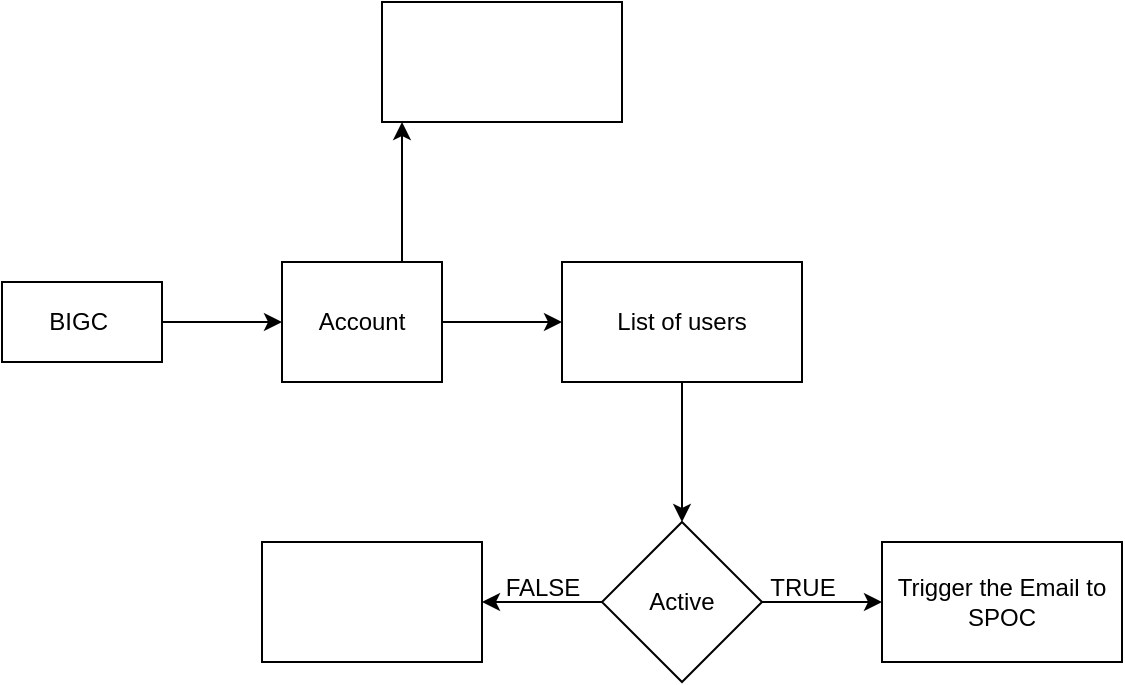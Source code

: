<mxfile version="26.1.2">
  <diagram name="Page-1" id="wMGvKguKnQjTg5xtqBqr">
    <mxGraphModel dx="794" dy="412" grid="1" gridSize="10" guides="1" tooltips="1" connect="1" arrows="1" fold="1" page="1" pageScale="1" pageWidth="850" pageHeight="1100" math="0" shadow="0">
      <root>
        <mxCell id="0" />
        <mxCell id="1" parent="0" />
        <mxCell id="VU0FtG7YrmALJRyLptYK-7" value="" style="edgeStyle=orthogonalEdgeStyle;rounded=0;orthogonalLoop=1;jettySize=auto;html=1;" edge="1" parent="1" source="VU0FtG7YrmALJRyLptYK-1" target="VU0FtG7YrmALJRyLptYK-6">
          <mxGeometry relative="1" as="geometry" />
        </mxCell>
        <mxCell id="VU0FtG7YrmALJRyLptYK-1" value="BIGC&amp;nbsp;" style="rounded=0;whiteSpace=wrap;html=1;" vertex="1" parent="1">
          <mxGeometry x="20" y="200" width="80" height="40" as="geometry" />
        </mxCell>
        <mxCell id="VU0FtG7YrmALJRyLptYK-9" value="" style="edgeStyle=orthogonalEdgeStyle;rounded=0;orthogonalLoop=1;jettySize=auto;html=1;" edge="1" parent="1" source="VU0FtG7YrmALJRyLptYK-6" target="VU0FtG7YrmALJRyLptYK-8">
          <mxGeometry relative="1" as="geometry" />
        </mxCell>
        <mxCell id="VU0FtG7YrmALJRyLptYK-11" value="" style="edgeStyle=orthogonalEdgeStyle;rounded=0;orthogonalLoop=1;jettySize=auto;html=1;" edge="1" parent="1" source="VU0FtG7YrmALJRyLptYK-6" target="VU0FtG7YrmALJRyLptYK-10">
          <mxGeometry relative="1" as="geometry">
            <Array as="points">
              <mxPoint x="220" y="150" />
              <mxPoint x="220" y="150" />
            </Array>
          </mxGeometry>
        </mxCell>
        <mxCell id="VU0FtG7YrmALJRyLptYK-6" value="Account" style="whiteSpace=wrap;html=1;rounded=0;" vertex="1" parent="1">
          <mxGeometry x="160" y="190" width="80" height="60" as="geometry" />
        </mxCell>
        <mxCell id="VU0FtG7YrmALJRyLptYK-15" value="" style="edgeStyle=orthogonalEdgeStyle;rounded=0;orthogonalLoop=1;jettySize=auto;html=1;" edge="1" parent="1" source="VU0FtG7YrmALJRyLptYK-8" target="VU0FtG7YrmALJRyLptYK-14">
          <mxGeometry relative="1" as="geometry" />
        </mxCell>
        <mxCell id="VU0FtG7YrmALJRyLptYK-8" value="List of users" style="whiteSpace=wrap;html=1;rounded=0;" vertex="1" parent="1">
          <mxGeometry x="300" y="190" width="120" height="60" as="geometry" />
        </mxCell>
        <mxCell id="VU0FtG7YrmALJRyLptYK-10" value="" style="whiteSpace=wrap;html=1;rounded=0;" vertex="1" parent="1">
          <mxGeometry x="210" y="60" width="120" height="60" as="geometry" />
        </mxCell>
        <mxCell id="VU0FtG7YrmALJRyLptYK-19" value="" style="edgeStyle=orthogonalEdgeStyle;rounded=0;orthogonalLoop=1;jettySize=auto;html=1;" edge="1" parent="1" source="VU0FtG7YrmALJRyLptYK-14" target="VU0FtG7YrmALJRyLptYK-18">
          <mxGeometry relative="1" as="geometry" />
        </mxCell>
        <mxCell id="VU0FtG7YrmALJRyLptYK-22" value="" style="edgeStyle=orthogonalEdgeStyle;rounded=0;orthogonalLoop=1;jettySize=auto;html=1;" edge="1" parent="1" source="VU0FtG7YrmALJRyLptYK-14" target="VU0FtG7YrmALJRyLptYK-21">
          <mxGeometry relative="1" as="geometry" />
        </mxCell>
        <mxCell id="VU0FtG7YrmALJRyLptYK-14" value="Active" style="rhombus;whiteSpace=wrap;html=1;rounded=0;" vertex="1" parent="1">
          <mxGeometry x="320" y="320" width="80" height="80" as="geometry" />
        </mxCell>
        <mxCell id="VU0FtG7YrmALJRyLptYK-18" value="Trigger the Email to SPOC" style="whiteSpace=wrap;html=1;rounded=0;" vertex="1" parent="1">
          <mxGeometry x="460" y="330" width="120" height="60" as="geometry" />
        </mxCell>
        <mxCell id="VU0FtG7YrmALJRyLptYK-20" value="TRUE" style="text;html=1;align=center;verticalAlign=middle;resizable=0;points=[];autosize=1;strokeColor=none;fillColor=none;" vertex="1" parent="1">
          <mxGeometry x="390" y="338" width="60" height="30" as="geometry" />
        </mxCell>
        <mxCell id="VU0FtG7YrmALJRyLptYK-21" value="" style="whiteSpace=wrap;html=1;rounded=0;" vertex="1" parent="1">
          <mxGeometry x="150" y="330" width="110" height="60" as="geometry" />
        </mxCell>
        <mxCell id="VU0FtG7YrmALJRyLptYK-23" value="FALSE" style="text;html=1;align=center;verticalAlign=middle;resizable=0;points=[];autosize=1;strokeColor=none;fillColor=none;" vertex="1" parent="1">
          <mxGeometry x="260" y="338" width="60" height="30" as="geometry" />
        </mxCell>
      </root>
    </mxGraphModel>
  </diagram>
</mxfile>
